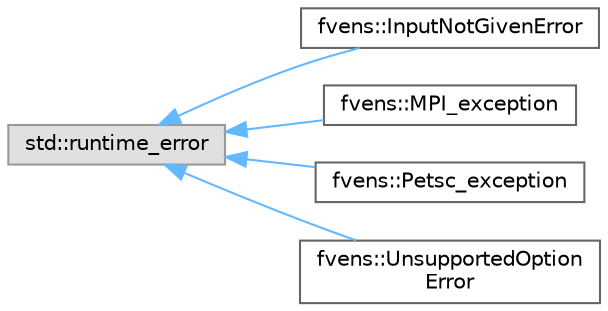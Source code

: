 digraph "Graphical Class Hierarchy"
{
 // LATEX_PDF_SIZE
  bgcolor="transparent";
  edge [fontname=Helvetica,fontsize=10,labelfontname=Helvetica,labelfontsize=10];
  node [fontname=Helvetica,fontsize=10,shape=box,height=0.2,width=0.4];
  rankdir="LR";
  Node0 [id="Node000000",label="std::runtime_error",height=0.2,width=0.4,color="grey60", fillcolor="#E0E0E0", style="filled",tooltip=" "];
  Node0 -> Node1 [id="edge50_Node000000_Node000001",dir="back",color="steelblue1",style="solid",tooltip=" "];
  Node1 [id="Node000001",label="fvens::InputNotGivenError",height=0.2,width=0.4,color="grey40", fillcolor="white", style="filled",URL="$classfvens_1_1InputNotGivenError.html",tooltip="Exception thrown when a required input was not provided."];
  Node0 -> Node2 [id="edge51_Node000000_Node000002",dir="back",color="steelblue1",style="solid",tooltip=" "];
  Node2 [id="Node000002",label="fvens::MPI_exception",height=0.2,width=0.4,color="grey40", fillcolor="white", style="filled",URL="$classfvens_1_1MPI__exception.html",tooltip="Exception thrown due to return codes from MPI functions."];
  Node0 -> Node3 [id="edge52_Node000000_Node000003",dir="back",color="steelblue1",style="solid",tooltip=" "];
  Node3 [id="Node000003",label="fvens::Petsc_exception",height=0.2,width=0.4,color="grey40", fillcolor="white", style="filled",URL="$classfvens_1_1Petsc__exception.html",tooltip="An exception to throw for errors from PETSc; takes a custom message."];
  Node0 -> Node4 [id="edge53_Node000000_Node000004",dir="back",color="steelblue1",style="solid",tooltip=" "];
  Node4 [id="Node000004",label="fvens::UnsupportedOption\lError",height=0.2,width=0.4,color="grey40", fillcolor="white", style="filled",URL="$classfvens_1_1UnsupportedOptionError.html",tooltip="Exception thrown when a user-supplied option is invalid."];
}
